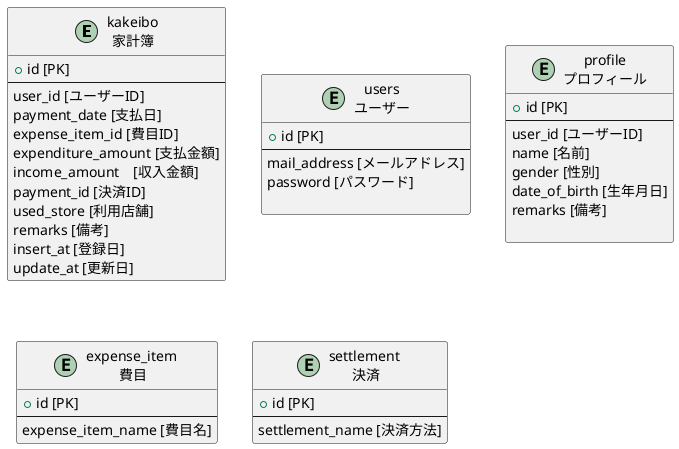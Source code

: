 @startuml tables
entity kakeibo as "kakeibo\n家計簿" {
  + id [PK]
  --
  user_id [ユーザーID]
  payment_date [支払日]
  expense_item_id [費目ID]
  expenditure_amount [支払金額]
  income_amount　[収入金額]
  payment_id [決済ID]
  used_store [利用店舗]
  remarks [備考]
  insert_at [登録日]
  update_at [更新日]
}
entity users as "users\nユーザー" {
  + id [PK]
  --
  mail_address [メールアドレス]
  password [パスワード]
  
}
entity profile as "profile\nプロフィール" {
  + id [PK]
  --
  user_id [ユーザーID]
  name [名前]
  gender [性別]
  date_of_birth [生年月日]
  remarks [備考]

}


entity expense_item  as "expense_item \n費目" {
  + id [PK]
  --
  expense_item_name [費目名]
}
entity settlement  as "settlement \n決済" {
  + id [PK]
  --
  settlement_name [決済方法]
}
@enduml
